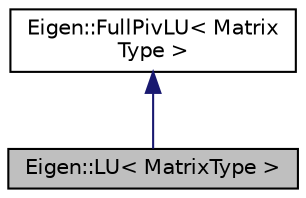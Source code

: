 digraph "Eigen::LU&lt; MatrixType &gt;"
{
  edge [fontname="Helvetica",fontsize="10",labelfontname="Helvetica",labelfontsize="10"];
  node [fontname="Helvetica",fontsize="10",shape=record];
  Node1 [label="Eigen::LU\< MatrixType \>",height=0.2,width=0.4,color="black", fillcolor="grey75", style="filled" fontcolor="black"];
  Node2 -> Node1 [dir="back",color="midnightblue",fontsize="10",style="solid",fontname="Helvetica"];
  Node2 [label="Eigen::FullPivLU\< Matrix\lType \>",height=0.2,width=0.4,color="black", fillcolor="white", style="filled",URL="$classEigen_1_1FullPivLU.html",tooltip="LU decomposition of a matrix with complete pivoting, and related features. "];
}
